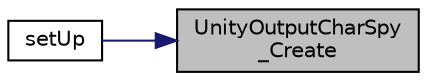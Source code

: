 digraph "UnityOutputCharSpy_Create"
{
 // LATEX_PDF_SIZE
  edge [fontname="Helvetica",fontsize="10",labelfontname="Helvetica",labelfontsize="10"];
  node [fontname="Helvetica",fontsize="10",shape=record];
  rankdir="RL";
  Node1 [label="UnityOutputCharSpy\l_Create",height=0.2,width=0.4,color="black", fillcolor="grey75", style="filled", fontcolor="black",tooltip=" "];
  Node1 -> Node2 [dir="back",color="midnightblue",fontsize="10",style="solid",fontname="Helvetica"];
  Node2 [label="setUp",height=0.2,width=0.4,color="black", fillcolor="white", style="filled",URL="$df/d98/a00107.html#a95c834d6178047ce9e1bce7cbfea2836",tooltip=" "];
}
